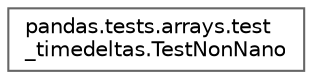 digraph "Graphical Class Hierarchy"
{
 // LATEX_PDF_SIZE
  bgcolor="transparent";
  edge [fontname=Helvetica,fontsize=10,labelfontname=Helvetica,labelfontsize=10];
  node [fontname=Helvetica,fontsize=10,shape=box,height=0.2,width=0.4];
  rankdir="LR";
  Node0 [id="Node000000",label="pandas.tests.arrays.test\l_timedeltas.TestNonNano",height=0.2,width=0.4,color="grey40", fillcolor="white", style="filled",URL="$dc/d9c/classpandas_1_1tests_1_1arrays_1_1test__timedeltas_1_1TestNonNano.html",tooltip=" "];
}
